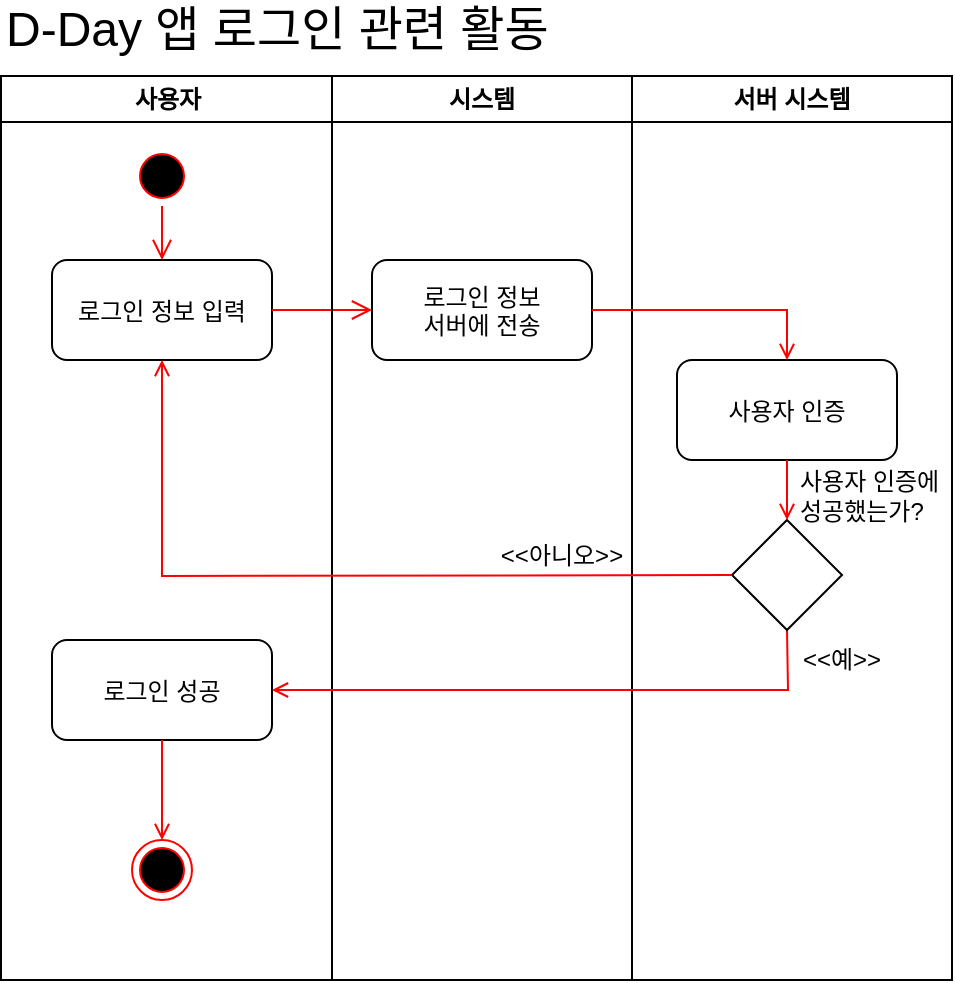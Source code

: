 <mxfile version="26.2.12">
  <diagram name="페이지-1" id="H7Q1YW_rzh4KYrVtgqzk">
    <mxGraphModel dx="1429" dy="711" grid="1" gridSize="10" guides="1" tooltips="1" connect="1" arrows="1" fold="1" page="1" pageScale="1" pageWidth="827" pageHeight="1169" math="0" shadow="0">
      <root>
        <mxCell id="0" />
        <mxCell id="1" parent="0" />
        <mxCell id="3u9Zq9Lw5hQbmQPlQAi0-1" value="사용자" style="swimlane;whiteSpace=wrap;startSize=23;" vertex="1" parent="1">
          <mxGeometry x="164.5" y="128" width="165.5" height="452" as="geometry" />
        </mxCell>
        <mxCell id="3u9Zq9Lw5hQbmQPlQAi0-2" value="" style="ellipse;shape=startState;fillColor=#000000;strokeColor=#ff0000;" vertex="1" parent="3u9Zq9Lw5hQbmQPlQAi0-1">
          <mxGeometry x="65.5" y="35" width="30" height="30" as="geometry" />
        </mxCell>
        <mxCell id="3u9Zq9Lw5hQbmQPlQAi0-3" value="" style="edgeStyle=elbowEdgeStyle;elbow=horizontal;verticalAlign=bottom;endArrow=open;endSize=8;strokeColor=#FF0000;endFill=1;rounded=0" edge="1" parent="3u9Zq9Lw5hQbmQPlQAi0-1" source="3u9Zq9Lw5hQbmQPlQAi0-2" target="3u9Zq9Lw5hQbmQPlQAi0-4">
          <mxGeometry x="90" y="40" as="geometry">
            <mxPoint x="80.5" y="105" as="targetPoint" />
          </mxGeometry>
        </mxCell>
        <mxCell id="3u9Zq9Lw5hQbmQPlQAi0-4" value="로그인 정보 입력" style="rounded=1;" vertex="1" parent="3u9Zq9Lw5hQbmQPlQAi0-1">
          <mxGeometry x="25.5" y="92" width="110" height="50" as="geometry" />
        </mxCell>
        <mxCell id="3u9Zq9Lw5hQbmQPlQAi0-11" value="로그인 정보&#xa;서버에 전송" style="rounded=1;" vertex="1" parent="3u9Zq9Lw5hQbmQPlQAi0-1">
          <mxGeometry x="185.5" y="92" width="110" height="50" as="geometry" />
        </mxCell>
        <mxCell id="3u9Zq9Lw5hQbmQPlQAi0-20" value="" style="edgeStyle=none;curved=1;rounded=0;orthogonalLoop=1;jettySize=auto;html=1;fontSize=12;startSize=8;endSize=8;strokeColor=#FF0000;endArrow=open;endFill=0;" edge="1" parent="3u9Zq9Lw5hQbmQPlQAi0-1" source="3u9Zq9Lw5hQbmQPlQAi0-4" target="3u9Zq9Lw5hQbmQPlQAi0-11">
          <mxGeometry relative="1" as="geometry" />
        </mxCell>
        <mxCell id="3u9Zq9Lw5hQbmQPlQAi0-5" value="로그인 성공" style="rounded=1;" vertex="1" parent="3u9Zq9Lw5hQbmQPlQAi0-1">
          <mxGeometry x="25.5" y="282" width="110" height="50" as="geometry" />
        </mxCell>
        <mxCell id="3u9Zq9Lw5hQbmQPlQAi0-6" value="" style="ellipse;shape=endState;fillColor=#000000;strokeColor=#ff0000" vertex="1" parent="3u9Zq9Lw5hQbmQPlQAi0-1">
          <mxGeometry x="65.5" y="382" width="30" height="30" as="geometry" />
        </mxCell>
        <mxCell id="3u9Zq9Lw5hQbmQPlQAi0-7" value="" style="endArrow=open;strokeColor=#FF0000;endFill=1;rounded=0;entryX=0.5;entryY=0;entryDx=0;entryDy=0;exitX=0.5;exitY=1;exitDx=0;exitDy=0;" edge="1" parent="3u9Zq9Lw5hQbmQPlQAi0-1" source="3u9Zq9Lw5hQbmQPlQAi0-5" target="3u9Zq9Lw5hQbmQPlQAi0-6">
          <mxGeometry relative="1" as="geometry">
            <mxPoint x="156" y="432" as="sourcePoint" />
            <mxPoint x="155.5" y="487" as="targetPoint" />
            <Array as="points" />
          </mxGeometry>
        </mxCell>
        <mxCell id="3u9Zq9Lw5hQbmQPlQAi0-10" value="시스템" style="swimlane;whiteSpace=wrap" vertex="1" parent="1">
          <mxGeometry x="330" y="128" width="150" height="452" as="geometry" />
        </mxCell>
        <mxCell id="3u9Zq9Lw5hQbmQPlQAi0-12" value="&amp;lt;&amp;lt;아니오&amp;gt;&amp;gt;" style="text;html=1;align=center;verticalAlign=middle;whiteSpace=wrap;rounded=0;" vertex="1" parent="3u9Zq9Lw5hQbmQPlQAi0-10">
          <mxGeometry x="70" y="225" width="90" height="30" as="geometry" />
        </mxCell>
        <mxCell id="3u9Zq9Lw5hQbmQPlQAi0-18" value="D-Day 앱 로그인 관련 활동" style="text;html=1;align=left;verticalAlign=middle;whiteSpace=wrap;rounded=0;fontSize=24;" vertex="1" parent="1">
          <mxGeometry x="164.5" y="90" width="445.5" height="30" as="geometry" />
        </mxCell>
        <mxCell id="3u9Zq9Lw5hQbmQPlQAi0-19" value="서버 시스템" style="swimlane;whiteSpace=wrap;startSize=23;" vertex="1" parent="1">
          <mxGeometry x="480" y="128" width="160" height="452" as="geometry" />
        </mxCell>
        <mxCell id="3u9Zq9Lw5hQbmQPlQAi0-14" value="&amp;lt;&amp;lt;예&amp;gt;&amp;gt;" style="text;html=1;align=center;verticalAlign=middle;whiteSpace=wrap;rounded=0;" vertex="1" parent="3u9Zq9Lw5hQbmQPlQAi0-19">
          <mxGeometry x="60" y="277" width="90" height="30" as="geometry" />
        </mxCell>
        <mxCell id="3u9Zq9Lw5hQbmQPlQAi0-15" value="" style="endArrow=open;strokeColor=#FF0000;endFill=1;rounded=0;entryX=1;entryY=0.5;entryDx=0;entryDy=0;exitX=0.5;exitY=1;exitDx=0;exitDy=0;" edge="1" parent="3u9Zq9Lw5hQbmQPlQAi0-19" target="3u9Zq9Lw5hQbmQPlQAi0-5">
          <mxGeometry relative="1" as="geometry">
            <mxPoint x="77.5" y="277" as="sourcePoint" />
            <mxPoint x="77.5" y="312" as="targetPoint" />
            <Array as="points">
              <mxPoint x="78" y="307" />
            </Array>
          </mxGeometry>
        </mxCell>
        <mxCell id="3u9Zq9Lw5hQbmQPlQAi0-13" value="" style="rhombus;whiteSpace=wrap;html=1;" vertex="1" parent="3u9Zq9Lw5hQbmQPlQAi0-19">
          <mxGeometry x="50" y="222" width="55" height="55" as="geometry" />
        </mxCell>
        <mxCell id="3u9Zq9Lw5hQbmQPlQAi0-17" value="사용자 인증에 성공했는가?" style="text;html=1;align=left;verticalAlign=middle;whiteSpace=wrap;rounded=0;" vertex="1" parent="3u9Zq9Lw5hQbmQPlQAi0-19">
          <mxGeometry x="82" y="195" width="78" height="30" as="geometry" />
        </mxCell>
        <mxCell id="3u9Zq9Lw5hQbmQPlQAi0-22" value="사용자 인증" style="rounded=1;" vertex="1" parent="3u9Zq9Lw5hQbmQPlQAi0-19">
          <mxGeometry x="22.5" y="142" width="110" height="50" as="geometry" />
        </mxCell>
        <mxCell id="3u9Zq9Lw5hQbmQPlQAi0-23" value="" style="endArrow=open;strokeColor=#FF0000;endFill=1;rounded=0;entryX=0.5;entryY=0;entryDx=0;entryDy=0;exitX=0.5;exitY=1;exitDx=0;exitDy=0;" edge="1" parent="3u9Zq9Lw5hQbmQPlQAi0-19" source="3u9Zq9Lw5hQbmQPlQAi0-22" target="3u9Zq9Lw5hQbmQPlQAi0-13">
          <mxGeometry relative="1" as="geometry">
            <mxPoint x="87.5" y="287" as="sourcePoint" />
            <mxPoint x="88" y="372" as="targetPoint" />
            <Array as="points" />
          </mxGeometry>
        </mxCell>
        <mxCell id="3u9Zq9Lw5hQbmQPlQAi0-21" value="" style="endArrow=open;strokeColor=#FF0000;endFill=1;rounded=0;entryX=0.5;entryY=1;entryDx=0;entryDy=0;exitX=0;exitY=0.5;exitDx=0;exitDy=0;" edge="1" parent="1" source="3u9Zq9Lw5hQbmQPlQAi0-13" target="3u9Zq9Lw5hQbmQPlQAi0-4">
          <mxGeometry relative="1" as="geometry">
            <mxPoint x="237" y="575" as="sourcePoint" />
            <mxPoint x="188" y="465" as="targetPoint" />
            <Array as="points">
              <mxPoint x="245" y="378" />
            </Array>
          </mxGeometry>
        </mxCell>
        <mxCell id="3u9Zq9Lw5hQbmQPlQAi0-16" value="" style="edgeStyle=orthogonalEdgeStyle;rounded=0;orthogonalLoop=1;jettySize=auto;html=1;endArrow=open;endFill=0;strokeColor=#FF0000;entryX=0.5;entryY=0;entryDx=0;entryDy=0;" edge="1" parent="1" source="3u9Zq9Lw5hQbmQPlQAi0-11" target="3u9Zq9Lw5hQbmQPlQAi0-22">
          <mxGeometry relative="1" as="geometry">
            <mxPoint x="460" y="258" as="sourcePoint" />
            <mxPoint x="530" y="258" as="targetPoint" />
          </mxGeometry>
        </mxCell>
      </root>
    </mxGraphModel>
  </diagram>
</mxfile>
